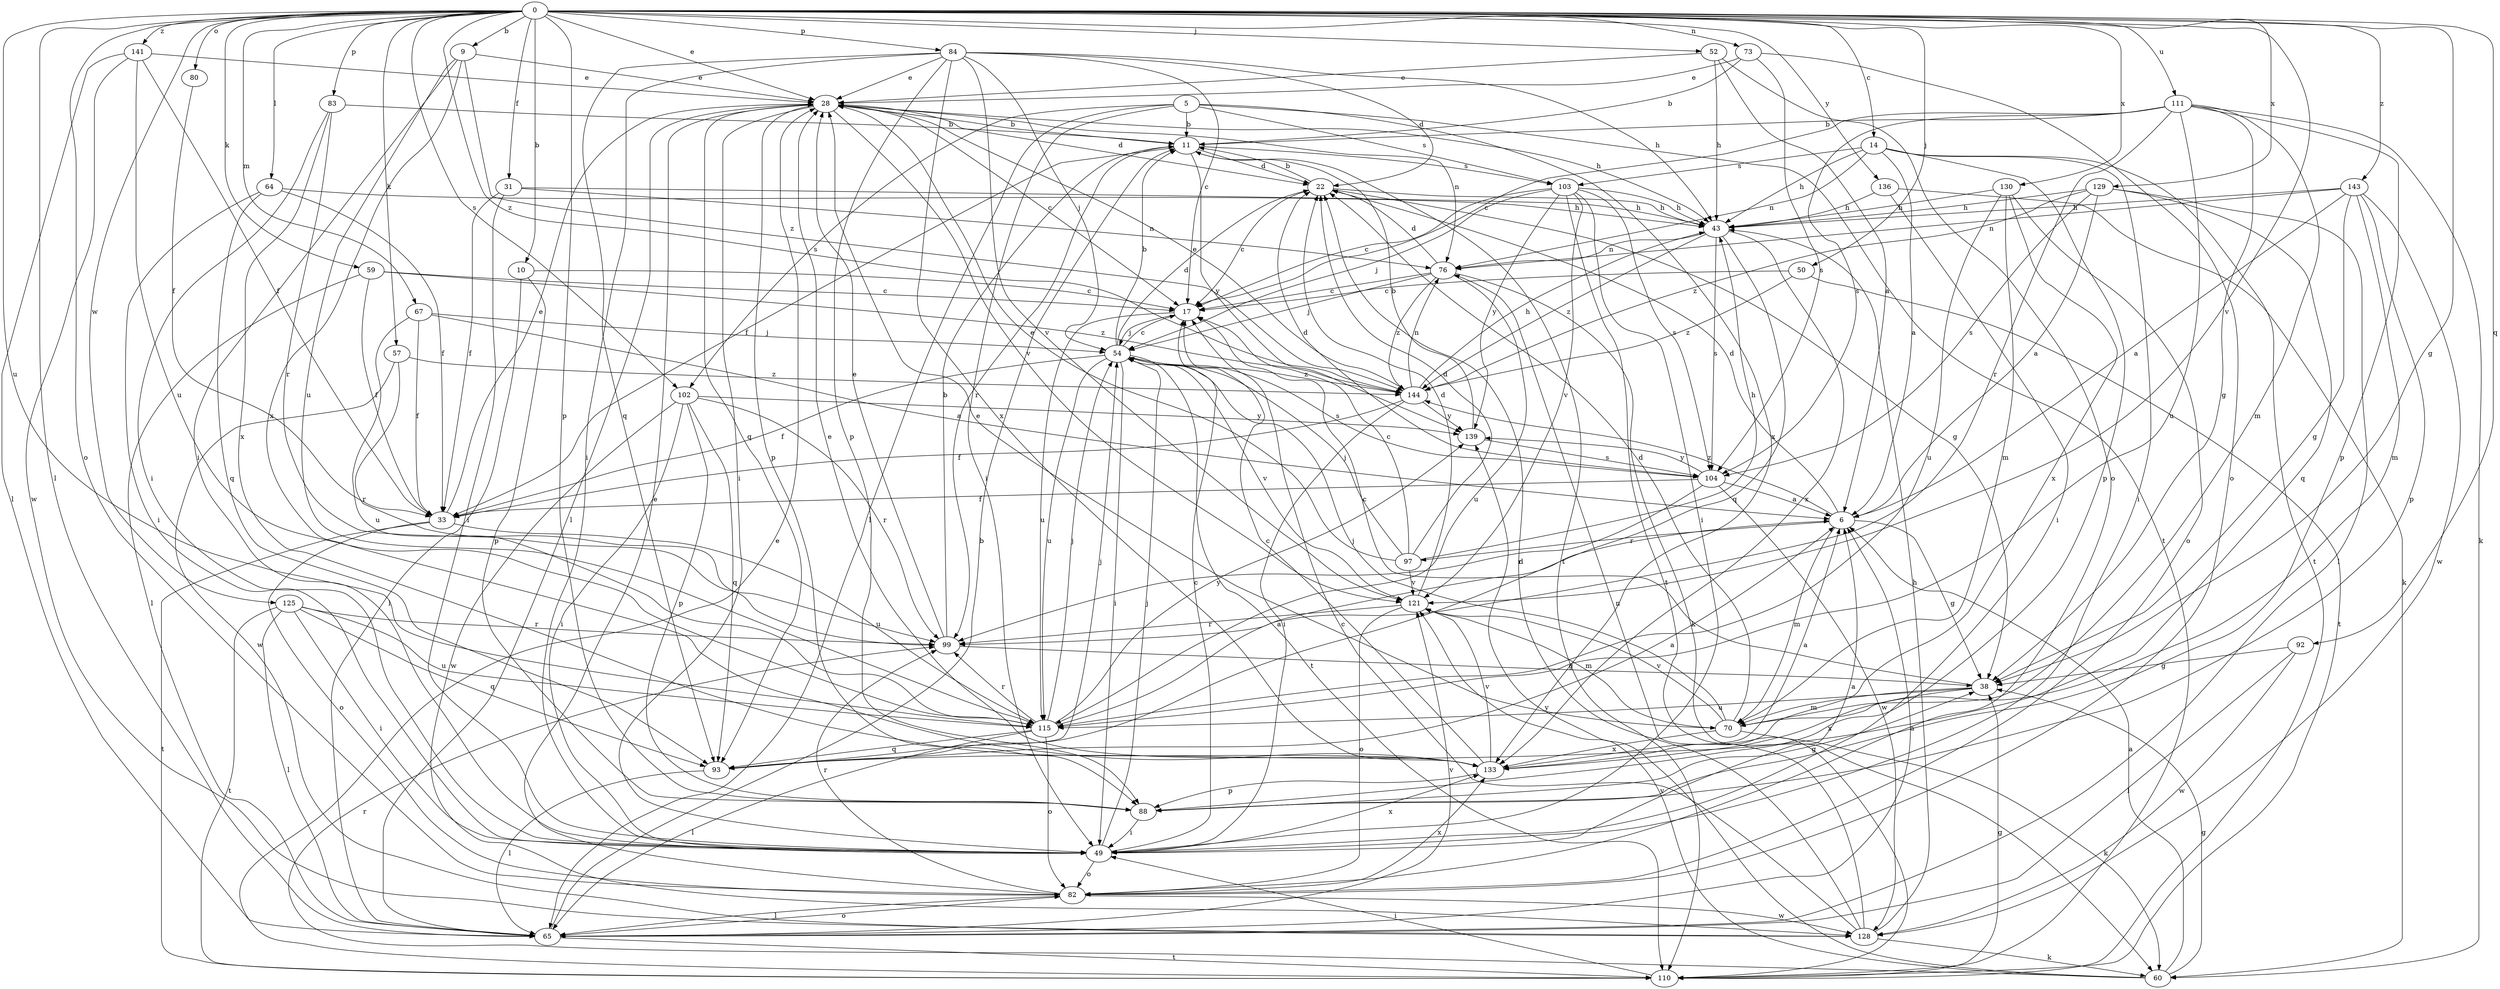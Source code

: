 strict digraph  {
0;
5;
6;
9;
10;
11;
14;
17;
22;
28;
31;
33;
38;
43;
49;
50;
52;
54;
57;
59;
60;
64;
65;
67;
70;
73;
76;
80;
82;
83;
84;
88;
92;
93;
97;
99;
102;
103;
104;
110;
111;
115;
121;
125;
128;
129;
130;
133;
136;
139;
141;
143;
144;
0 -> 9  [label=b];
0 -> 10  [label=b];
0 -> 14  [label=c];
0 -> 28  [label=e];
0 -> 31  [label=f];
0 -> 38  [label=g];
0 -> 50  [label=j];
0 -> 52  [label=j];
0 -> 57  [label=k];
0 -> 59  [label=k];
0 -> 64  [label=l];
0 -> 65  [label=l];
0 -> 67  [label=m];
0 -> 73  [label=n];
0 -> 80  [label=o];
0 -> 82  [label=o];
0 -> 83  [label=p];
0 -> 84  [label=p];
0 -> 88  [label=p];
0 -> 92  [label=q];
0 -> 102  [label=s];
0 -> 111  [label=u];
0 -> 115  [label=u];
0 -> 121  [label=v];
0 -> 125  [label=w];
0 -> 129  [label=x];
0 -> 130  [label=x];
0 -> 136  [label=y];
0 -> 141  [label=z];
0 -> 143  [label=z];
0 -> 144  [label=z];
5 -> 11  [label=b];
5 -> 49  [label=i];
5 -> 65  [label=l];
5 -> 102  [label=s];
5 -> 103  [label=s];
5 -> 110  [label=t];
5 -> 133  [label=x];
6 -> 22  [label=d];
6 -> 38  [label=g];
6 -> 70  [label=m];
6 -> 97  [label=r];
6 -> 144  [label=z];
9 -> 28  [label=e];
9 -> 49  [label=i];
9 -> 115  [label=u];
9 -> 133  [label=x];
9 -> 144  [label=z];
10 -> 17  [label=c];
10 -> 65  [label=l];
10 -> 88  [label=p];
11 -> 22  [label=d];
11 -> 33  [label=f];
11 -> 99  [label=r];
11 -> 103  [label=s];
11 -> 110  [label=t];
11 -> 139  [label=y];
14 -> 6  [label=a];
14 -> 43  [label=h];
14 -> 49  [label=i];
14 -> 76  [label=n];
14 -> 88  [label=p];
14 -> 103  [label=s];
14 -> 110  [label=t];
17 -> 54  [label=j];
17 -> 115  [label=u];
22 -> 11  [label=b];
22 -> 17  [label=c];
22 -> 38  [label=g];
22 -> 43  [label=h];
28 -> 11  [label=b];
28 -> 17  [label=c];
28 -> 22  [label=d];
28 -> 43  [label=h];
28 -> 49  [label=i];
28 -> 65  [label=l];
28 -> 76  [label=n];
28 -> 88  [label=p];
28 -> 93  [label=q];
28 -> 121  [label=v];
31 -> 33  [label=f];
31 -> 43  [label=h];
31 -> 49  [label=i];
31 -> 76  [label=n];
33 -> 28  [label=e];
33 -> 82  [label=o];
33 -> 110  [label=t];
33 -> 115  [label=u];
38 -> 17  [label=c];
38 -> 70  [label=m];
38 -> 115  [label=u];
38 -> 133  [label=x];
43 -> 76  [label=n];
43 -> 93  [label=q];
43 -> 104  [label=s];
43 -> 133  [label=x];
43 -> 144  [label=z];
49 -> 6  [label=a];
49 -> 17  [label=c];
49 -> 54  [label=j];
49 -> 82  [label=o];
49 -> 133  [label=x];
50 -> 17  [label=c];
50 -> 110  [label=t];
50 -> 144  [label=z];
52 -> 6  [label=a];
52 -> 28  [label=e];
52 -> 43  [label=h];
52 -> 82  [label=o];
54 -> 11  [label=b];
54 -> 17  [label=c];
54 -> 22  [label=d];
54 -> 33  [label=f];
54 -> 49  [label=i];
54 -> 104  [label=s];
54 -> 110  [label=t];
54 -> 115  [label=u];
54 -> 121  [label=v];
54 -> 144  [label=z];
57 -> 99  [label=r];
57 -> 128  [label=w];
57 -> 144  [label=z];
59 -> 17  [label=c];
59 -> 33  [label=f];
59 -> 65  [label=l];
59 -> 144  [label=z];
60 -> 6  [label=a];
60 -> 38  [label=g];
60 -> 99  [label=r];
60 -> 121  [label=v];
60 -> 139  [label=y];
64 -> 33  [label=f];
64 -> 43  [label=h];
64 -> 49  [label=i];
64 -> 93  [label=q];
65 -> 6  [label=a];
65 -> 11  [label=b];
65 -> 82  [label=o];
65 -> 110  [label=t];
65 -> 121  [label=v];
67 -> 6  [label=a];
67 -> 33  [label=f];
67 -> 54  [label=j];
67 -> 115  [label=u];
70 -> 22  [label=d];
70 -> 28  [label=e];
70 -> 54  [label=j];
70 -> 60  [label=k];
70 -> 121  [label=v];
70 -> 133  [label=x];
73 -> 11  [label=b];
73 -> 28  [label=e];
73 -> 82  [label=o];
73 -> 104  [label=s];
76 -> 17  [label=c];
76 -> 22  [label=d];
76 -> 54  [label=j];
76 -> 60  [label=k];
76 -> 115  [label=u];
76 -> 144  [label=z];
80 -> 33  [label=f];
82 -> 28  [label=e];
82 -> 65  [label=l];
82 -> 99  [label=r];
82 -> 128  [label=w];
82 -> 133  [label=x];
83 -> 11  [label=b];
83 -> 49  [label=i];
83 -> 99  [label=r];
83 -> 133  [label=x];
84 -> 17  [label=c];
84 -> 22  [label=d];
84 -> 28  [label=e];
84 -> 43  [label=h];
84 -> 49  [label=i];
84 -> 54  [label=j];
84 -> 88  [label=p];
84 -> 93  [label=q];
84 -> 121  [label=v];
84 -> 133  [label=x];
88 -> 38  [label=g];
88 -> 49  [label=i];
92 -> 38  [label=g];
92 -> 65  [label=l];
92 -> 128  [label=w];
93 -> 6  [label=a];
93 -> 54  [label=j];
93 -> 65  [label=l];
97 -> 17  [label=c];
97 -> 22  [label=d];
97 -> 28  [label=e];
97 -> 43  [label=h];
97 -> 54  [label=j];
97 -> 121  [label=v];
99 -> 11  [label=b];
99 -> 28  [label=e];
99 -> 38  [label=g];
102 -> 49  [label=i];
102 -> 88  [label=p];
102 -> 93  [label=q];
102 -> 99  [label=r];
102 -> 128  [label=w];
102 -> 139  [label=y];
103 -> 17  [label=c];
103 -> 43  [label=h];
103 -> 49  [label=i];
103 -> 54  [label=j];
103 -> 104  [label=s];
103 -> 110  [label=t];
103 -> 121  [label=v];
103 -> 139  [label=y];
104 -> 6  [label=a];
104 -> 22  [label=d];
104 -> 33  [label=f];
104 -> 99  [label=r];
104 -> 128  [label=w];
104 -> 139  [label=y];
110 -> 28  [label=e];
110 -> 38  [label=g];
110 -> 49  [label=i];
111 -> 11  [label=b];
111 -> 17  [label=c];
111 -> 38  [label=g];
111 -> 60  [label=k];
111 -> 70  [label=m];
111 -> 88  [label=p];
111 -> 99  [label=r];
111 -> 104  [label=s];
111 -> 115  [label=u];
115 -> 6  [label=a];
115 -> 54  [label=j];
115 -> 65  [label=l];
115 -> 82  [label=o];
115 -> 93  [label=q];
115 -> 99  [label=r];
115 -> 139  [label=y];
121 -> 22  [label=d];
121 -> 70  [label=m];
121 -> 82  [label=o];
121 -> 99  [label=r];
125 -> 49  [label=i];
125 -> 65  [label=l];
125 -> 93  [label=q];
125 -> 99  [label=r];
125 -> 110  [label=t];
125 -> 115  [label=u];
128 -> 17  [label=c];
128 -> 22  [label=d];
128 -> 43  [label=h];
128 -> 60  [label=k];
128 -> 76  [label=n];
129 -> 6  [label=a];
129 -> 43  [label=h];
129 -> 65  [label=l];
129 -> 93  [label=q];
129 -> 104  [label=s];
129 -> 144  [label=z];
130 -> 43  [label=h];
130 -> 70  [label=m];
130 -> 82  [label=o];
130 -> 115  [label=u];
130 -> 133  [label=x];
133 -> 6  [label=a];
133 -> 17  [label=c];
133 -> 28  [label=e];
133 -> 88  [label=p];
133 -> 121  [label=v];
136 -> 43  [label=h];
136 -> 49  [label=i];
136 -> 60  [label=k];
139 -> 11  [label=b];
139 -> 104  [label=s];
141 -> 28  [label=e];
141 -> 33  [label=f];
141 -> 65  [label=l];
141 -> 115  [label=u];
141 -> 128  [label=w];
143 -> 6  [label=a];
143 -> 38  [label=g];
143 -> 43  [label=h];
143 -> 70  [label=m];
143 -> 76  [label=n];
143 -> 88  [label=p];
143 -> 128  [label=w];
144 -> 28  [label=e];
144 -> 33  [label=f];
144 -> 43  [label=h];
144 -> 49  [label=i];
144 -> 76  [label=n];
144 -> 139  [label=y];
}
